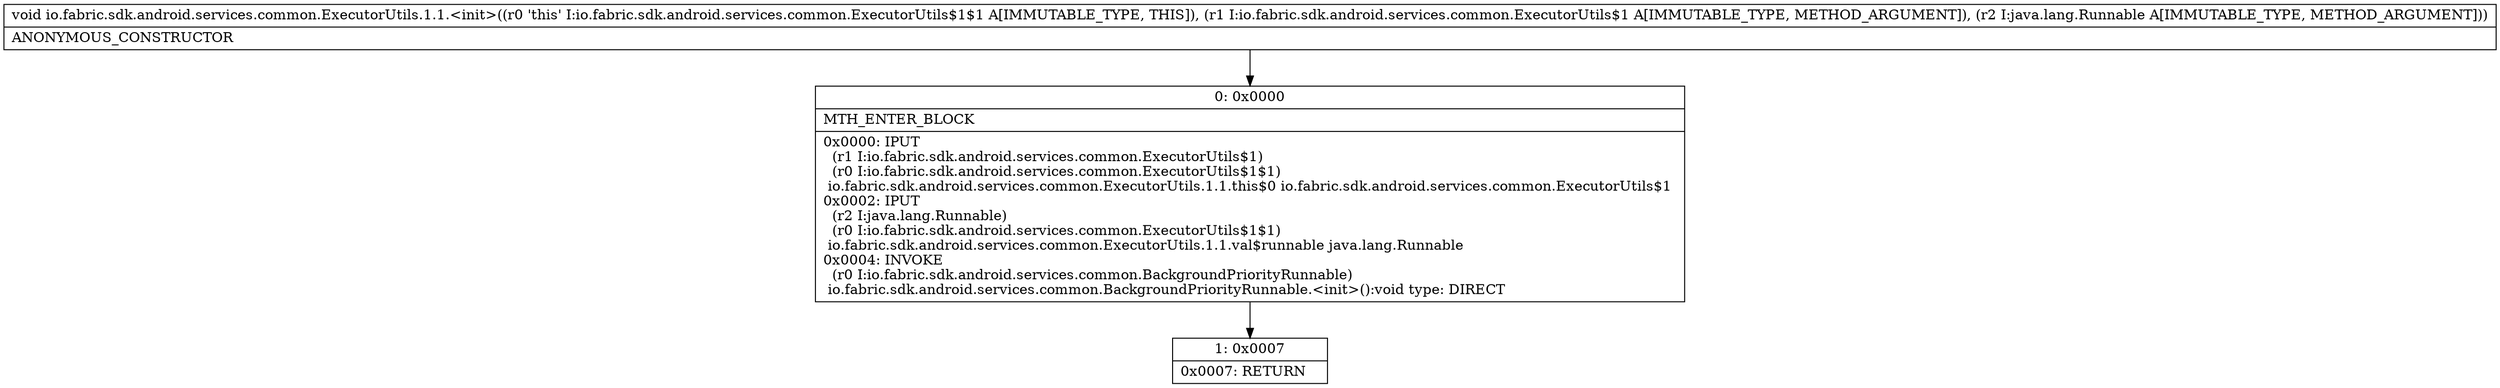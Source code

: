 digraph "CFG forio.fabric.sdk.android.services.common.ExecutorUtils.1.1.\<init\>(Lio\/fabric\/sdk\/android\/services\/common\/ExecutorUtils$1;Ljava\/lang\/Runnable;)V" {
Node_0 [shape=record,label="{0\:\ 0x0000|MTH_ENTER_BLOCK\l|0x0000: IPUT  \l  (r1 I:io.fabric.sdk.android.services.common.ExecutorUtils$1)\l  (r0 I:io.fabric.sdk.android.services.common.ExecutorUtils$1$1)\l io.fabric.sdk.android.services.common.ExecutorUtils.1.1.this$0 io.fabric.sdk.android.services.common.ExecutorUtils$1 \l0x0002: IPUT  \l  (r2 I:java.lang.Runnable)\l  (r0 I:io.fabric.sdk.android.services.common.ExecutorUtils$1$1)\l io.fabric.sdk.android.services.common.ExecutorUtils.1.1.val$runnable java.lang.Runnable \l0x0004: INVOKE  \l  (r0 I:io.fabric.sdk.android.services.common.BackgroundPriorityRunnable)\l io.fabric.sdk.android.services.common.BackgroundPriorityRunnable.\<init\>():void type: DIRECT \l}"];
Node_1 [shape=record,label="{1\:\ 0x0007|0x0007: RETURN   \l}"];
MethodNode[shape=record,label="{void io.fabric.sdk.android.services.common.ExecutorUtils.1.1.\<init\>((r0 'this' I:io.fabric.sdk.android.services.common.ExecutorUtils$1$1 A[IMMUTABLE_TYPE, THIS]), (r1 I:io.fabric.sdk.android.services.common.ExecutorUtils$1 A[IMMUTABLE_TYPE, METHOD_ARGUMENT]), (r2 I:java.lang.Runnable A[IMMUTABLE_TYPE, METHOD_ARGUMENT]))  | ANONYMOUS_CONSTRUCTOR\l}"];
MethodNode -> Node_0;
Node_0 -> Node_1;
}

